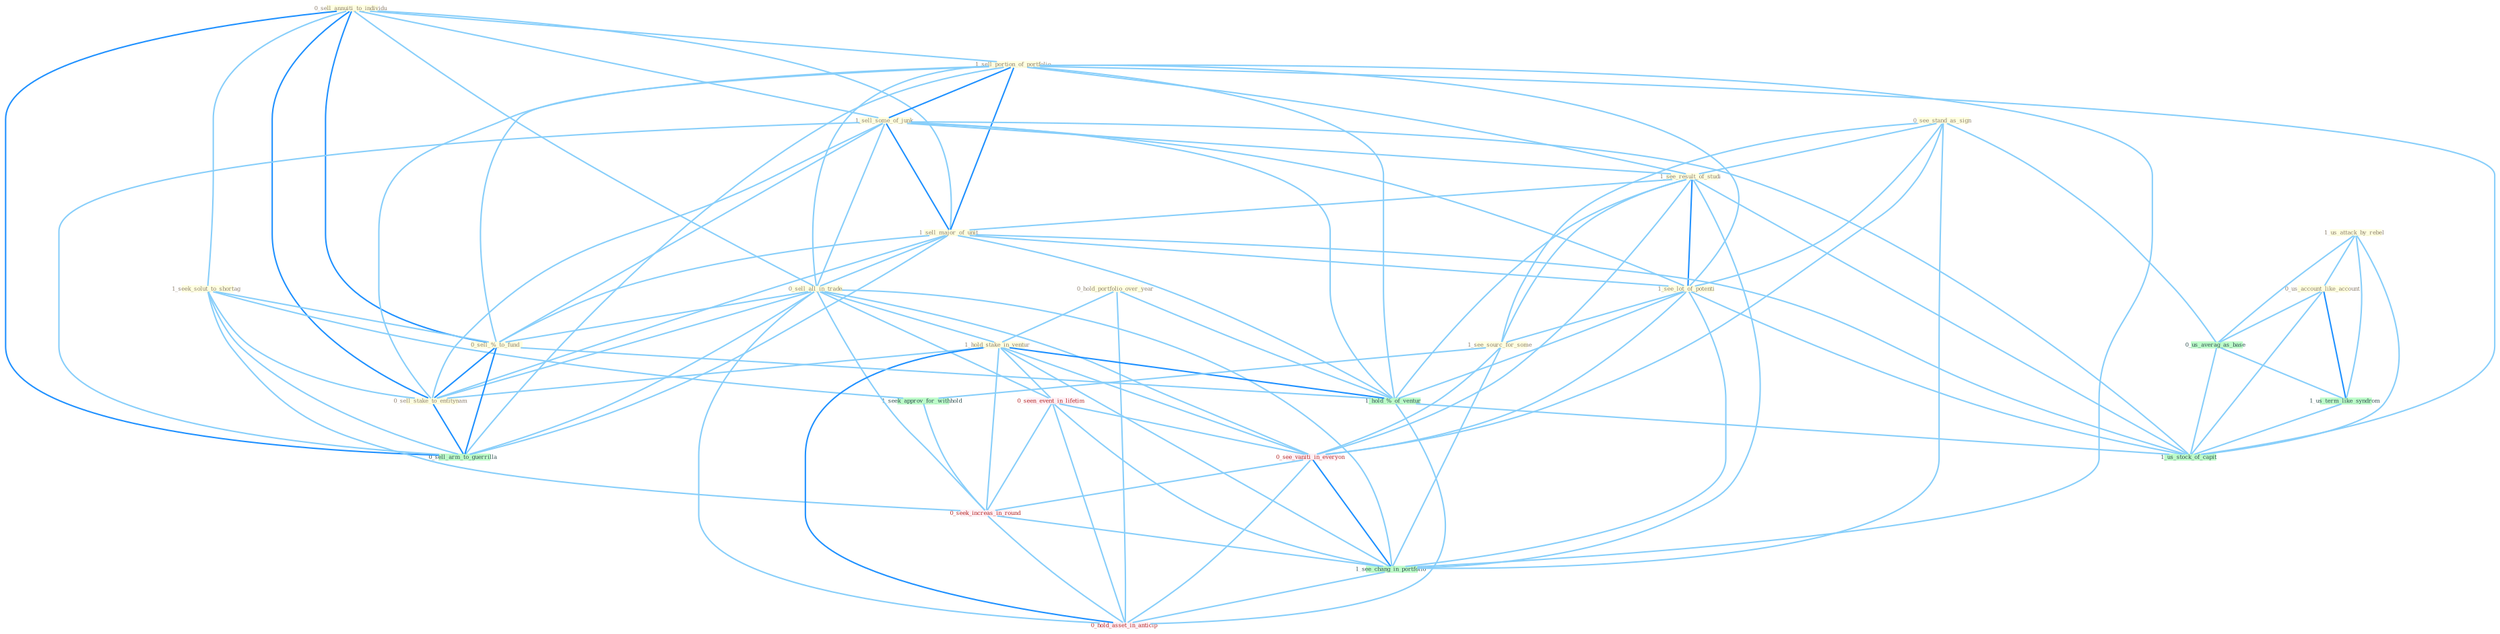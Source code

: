 Graph G{ 
    node
    [shape=polygon,style=filled,width=.5,height=.06,color="#BDFCC9",fixedsize=true,fontsize=4,
    fontcolor="#2f4f4f"];
    {node
    [color="#ffffe0", fontcolor="#8b7d6b"] "0_sell_annuiti_to_individu " "1_sell_portion_of_portfolio " "1_sell_some_of_junk " "0_see_stand_as_sign " "1_seek_solut_to_shortag " "0_hold_portfolio_over_year " "1_see_result_of_studi " "1_sell_major_of_unit " "0_sell_all_in_trade " "1_us_attack_by_rebel " "1_see_lot_of_potenti " "1_hold_stake_in_ventur " "0_us_account_like_account " "0_sell_%_to_fund " "0_sell_stake_to_entitynam " "1_see_sourc_for_some "}
{node [color="#fff0f5", fontcolor="#b22222"] "0_seen_event_in_lifetim " "0_see_vaniti_in_everyon " "0_seek_increas_in_round " "0_hold_asset_in_anticip "}
edge [color="#B0E2FF"];

	"0_sell_annuiti_to_individu " -- "1_sell_portion_of_portfolio " [w="1", color="#87cefa" ];
	"0_sell_annuiti_to_individu " -- "1_sell_some_of_junk " [w="1", color="#87cefa" ];
	"0_sell_annuiti_to_individu " -- "1_seek_solut_to_shortag " [w="1", color="#87cefa" ];
	"0_sell_annuiti_to_individu " -- "1_sell_major_of_unit " [w="1", color="#87cefa" ];
	"0_sell_annuiti_to_individu " -- "0_sell_all_in_trade " [w="1", color="#87cefa" ];
	"0_sell_annuiti_to_individu " -- "0_sell_%_to_fund " [w="2", color="#1e90ff" , len=0.8];
	"0_sell_annuiti_to_individu " -- "0_sell_stake_to_entitynam " [w="2", color="#1e90ff" , len=0.8];
	"0_sell_annuiti_to_individu " -- "0_sell_arm_to_guerrilla " [w="2", color="#1e90ff" , len=0.8];
	"1_sell_portion_of_portfolio " -- "1_sell_some_of_junk " [w="2", color="#1e90ff" , len=0.8];
	"1_sell_portion_of_portfolio " -- "1_see_result_of_studi " [w="1", color="#87cefa" ];
	"1_sell_portion_of_portfolio " -- "1_sell_major_of_unit " [w="2", color="#1e90ff" , len=0.8];
	"1_sell_portion_of_portfolio " -- "0_sell_all_in_trade " [w="1", color="#87cefa" ];
	"1_sell_portion_of_portfolio " -- "1_see_lot_of_potenti " [w="1", color="#87cefa" ];
	"1_sell_portion_of_portfolio " -- "0_sell_%_to_fund " [w="1", color="#87cefa" ];
	"1_sell_portion_of_portfolio " -- "0_sell_stake_to_entitynam " [w="1", color="#87cefa" ];
	"1_sell_portion_of_portfolio " -- "1_hold_%_of_ventur " [w="1", color="#87cefa" ];
	"1_sell_portion_of_portfolio " -- "0_sell_arm_to_guerrilla " [w="1", color="#87cefa" ];
	"1_sell_portion_of_portfolio " -- "1_us_stock_of_capit " [w="1", color="#87cefa" ];
	"1_sell_portion_of_portfolio " -- "1_see_chang_in_portfolio " [w="1", color="#87cefa" ];
	"1_sell_some_of_junk " -- "1_see_result_of_studi " [w="1", color="#87cefa" ];
	"1_sell_some_of_junk " -- "1_sell_major_of_unit " [w="2", color="#1e90ff" , len=0.8];
	"1_sell_some_of_junk " -- "0_sell_all_in_trade " [w="1", color="#87cefa" ];
	"1_sell_some_of_junk " -- "1_see_lot_of_potenti " [w="1", color="#87cefa" ];
	"1_sell_some_of_junk " -- "0_sell_%_to_fund " [w="1", color="#87cefa" ];
	"1_sell_some_of_junk " -- "0_sell_stake_to_entitynam " [w="1", color="#87cefa" ];
	"1_sell_some_of_junk " -- "1_hold_%_of_ventur " [w="1", color="#87cefa" ];
	"1_sell_some_of_junk " -- "0_sell_arm_to_guerrilla " [w="1", color="#87cefa" ];
	"1_sell_some_of_junk " -- "1_us_stock_of_capit " [w="1", color="#87cefa" ];
	"0_see_stand_as_sign " -- "1_see_result_of_studi " [w="1", color="#87cefa" ];
	"0_see_stand_as_sign " -- "1_see_lot_of_potenti " [w="1", color="#87cefa" ];
	"0_see_stand_as_sign " -- "1_see_sourc_for_some " [w="1", color="#87cefa" ];
	"0_see_stand_as_sign " -- "0_us_averag_as_base " [w="1", color="#87cefa" ];
	"0_see_stand_as_sign " -- "0_see_vaniti_in_everyon " [w="1", color="#87cefa" ];
	"0_see_stand_as_sign " -- "1_see_chang_in_portfolio " [w="1", color="#87cefa" ];
	"1_seek_solut_to_shortag " -- "0_sell_%_to_fund " [w="1", color="#87cefa" ];
	"1_seek_solut_to_shortag " -- "0_sell_stake_to_entitynam " [w="1", color="#87cefa" ];
	"1_seek_solut_to_shortag " -- "1_seek_approv_for_withhold " [w="1", color="#87cefa" ];
	"1_seek_solut_to_shortag " -- "0_sell_arm_to_guerrilla " [w="1", color="#87cefa" ];
	"1_seek_solut_to_shortag " -- "0_seek_increas_in_round " [w="1", color="#87cefa" ];
	"0_hold_portfolio_over_year " -- "1_hold_stake_in_ventur " [w="1", color="#87cefa" ];
	"0_hold_portfolio_over_year " -- "1_hold_%_of_ventur " [w="1", color="#87cefa" ];
	"0_hold_portfolio_over_year " -- "0_hold_asset_in_anticip " [w="1", color="#87cefa" ];
	"1_see_result_of_studi " -- "1_sell_major_of_unit " [w="1", color="#87cefa" ];
	"1_see_result_of_studi " -- "1_see_lot_of_potenti " [w="2", color="#1e90ff" , len=0.8];
	"1_see_result_of_studi " -- "1_see_sourc_for_some " [w="1", color="#87cefa" ];
	"1_see_result_of_studi " -- "1_hold_%_of_ventur " [w="1", color="#87cefa" ];
	"1_see_result_of_studi " -- "0_see_vaniti_in_everyon " [w="1", color="#87cefa" ];
	"1_see_result_of_studi " -- "1_us_stock_of_capit " [w="1", color="#87cefa" ];
	"1_see_result_of_studi " -- "1_see_chang_in_portfolio " [w="1", color="#87cefa" ];
	"1_sell_major_of_unit " -- "0_sell_all_in_trade " [w="1", color="#87cefa" ];
	"1_sell_major_of_unit " -- "1_see_lot_of_potenti " [w="1", color="#87cefa" ];
	"1_sell_major_of_unit " -- "0_sell_%_to_fund " [w="1", color="#87cefa" ];
	"1_sell_major_of_unit " -- "0_sell_stake_to_entitynam " [w="1", color="#87cefa" ];
	"1_sell_major_of_unit " -- "1_hold_%_of_ventur " [w="1", color="#87cefa" ];
	"1_sell_major_of_unit " -- "0_sell_arm_to_guerrilla " [w="1", color="#87cefa" ];
	"1_sell_major_of_unit " -- "1_us_stock_of_capit " [w="1", color="#87cefa" ];
	"0_sell_all_in_trade " -- "1_hold_stake_in_ventur " [w="1", color="#87cefa" ];
	"0_sell_all_in_trade " -- "0_sell_%_to_fund " [w="1", color="#87cefa" ];
	"0_sell_all_in_trade " -- "0_sell_stake_to_entitynam " [w="1", color="#87cefa" ];
	"0_sell_all_in_trade " -- "0_seen_event_in_lifetim " [w="1", color="#87cefa" ];
	"0_sell_all_in_trade " -- "0_see_vaniti_in_everyon " [w="1", color="#87cefa" ];
	"0_sell_all_in_trade " -- "0_sell_arm_to_guerrilla " [w="1", color="#87cefa" ];
	"0_sell_all_in_trade " -- "0_seek_increas_in_round " [w="1", color="#87cefa" ];
	"0_sell_all_in_trade " -- "1_see_chang_in_portfolio " [w="1", color="#87cefa" ];
	"0_sell_all_in_trade " -- "0_hold_asset_in_anticip " [w="1", color="#87cefa" ];
	"1_us_attack_by_rebel " -- "0_us_account_like_account " [w="1", color="#87cefa" ];
	"1_us_attack_by_rebel " -- "0_us_averag_as_base " [w="1", color="#87cefa" ];
	"1_us_attack_by_rebel " -- "1_us_term_like_syndrom " [w="1", color="#87cefa" ];
	"1_us_attack_by_rebel " -- "1_us_stock_of_capit " [w="1", color="#87cefa" ];
	"1_see_lot_of_potenti " -- "1_see_sourc_for_some " [w="1", color="#87cefa" ];
	"1_see_lot_of_potenti " -- "1_hold_%_of_ventur " [w="1", color="#87cefa" ];
	"1_see_lot_of_potenti " -- "0_see_vaniti_in_everyon " [w="1", color="#87cefa" ];
	"1_see_lot_of_potenti " -- "1_us_stock_of_capit " [w="1", color="#87cefa" ];
	"1_see_lot_of_potenti " -- "1_see_chang_in_portfolio " [w="1", color="#87cefa" ];
	"1_hold_stake_in_ventur " -- "0_sell_stake_to_entitynam " [w="1", color="#87cefa" ];
	"1_hold_stake_in_ventur " -- "0_seen_event_in_lifetim " [w="1", color="#87cefa" ];
	"1_hold_stake_in_ventur " -- "1_hold_%_of_ventur " [w="2", color="#1e90ff" , len=0.8];
	"1_hold_stake_in_ventur " -- "0_see_vaniti_in_everyon " [w="1", color="#87cefa" ];
	"1_hold_stake_in_ventur " -- "0_seek_increas_in_round " [w="1", color="#87cefa" ];
	"1_hold_stake_in_ventur " -- "1_see_chang_in_portfolio " [w="1", color="#87cefa" ];
	"1_hold_stake_in_ventur " -- "0_hold_asset_in_anticip " [w="2", color="#1e90ff" , len=0.8];
	"0_us_account_like_account " -- "0_us_averag_as_base " [w="1", color="#87cefa" ];
	"0_us_account_like_account " -- "1_us_term_like_syndrom " [w="2", color="#1e90ff" , len=0.8];
	"0_us_account_like_account " -- "1_us_stock_of_capit " [w="1", color="#87cefa" ];
	"0_sell_%_to_fund " -- "0_sell_stake_to_entitynam " [w="2", color="#1e90ff" , len=0.8];
	"0_sell_%_to_fund " -- "1_hold_%_of_ventur " [w="1", color="#87cefa" ];
	"0_sell_%_to_fund " -- "0_sell_arm_to_guerrilla " [w="2", color="#1e90ff" , len=0.8];
	"0_sell_stake_to_entitynam " -- "0_sell_arm_to_guerrilla " [w="2", color="#1e90ff" , len=0.8];
	"1_see_sourc_for_some " -- "1_seek_approv_for_withhold " [w="1", color="#87cefa" ];
	"1_see_sourc_for_some " -- "0_see_vaniti_in_everyon " [w="1", color="#87cefa" ];
	"1_see_sourc_for_some " -- "1_see_chang_in_portfolio " [w="1", color="#87cefa" ];
	"0_seen_event_in_lifetim " -- "0_see_vaniti_in_everyon " [w="1", color="#87cefa" ];
	"0_seen_event_in_lifetim " -- "0_seek_increas_in_round " [w="1", color="#87cefa" ];
	"0_seen_event_in_lifetim " -- "1_see_chang_in_portfolio " [w="1", color="#87cefa" ];
	"0_seen_event_in_lifetim " -- "0_hold_asset_in_anticip " [w="1", color="#87cefa" ];
	"0_us_averag_as_base " -- "1_us_term_like_syndrom " [w="1", color="#87cefa" ];
	"0_us_averag_as_base " -- "1_us_stock_of_capit " [w="1", color="#87cefa" ];
	"1_us_term_like_syndrom " -- "1_us_stock_of_capit " [w="1", color="#87cefa" ];
	"1_seek_approv_for_withhold " -- "0_seek_increas_in_round " [w="1", color="#87cefa" ];
	"1_hold_%_of_ventur " -- "1_us_stock_of_capit " [w="1", color="#87cefa" ];
	"1_hold_%_of_ventur " -- "0_hold_asset_in_anticip " [w="1", color="#87cefa" ];
	"0_see_vaniti_in_everyon " -- "0_seek_increas_in_round " [w="1", color="#87cefa" ];
	"0_see_vaniti_in_everyon " -- "1_see_chang_in_portfolio " [w="2", color="#1e90ff" , len=0.8];
	"0_see_vaniti_in_everyon " -- "0_hold_asset_in_anticip " [w="1", color="#87cefa" ];
	"0_seek_increas_in_round " -- "1_see_chang_in_portfolio " [w="1", color="#87cefa" ];
	"0_seek_increas_in_round " -- "0_hold_asset_in_anticip " [w="1", color="#87cefa" ];
	"1_see_chang_in_portfolio " -- "0_hold_asset_in_anticip " [w="1", color="#87cefa" ];
}